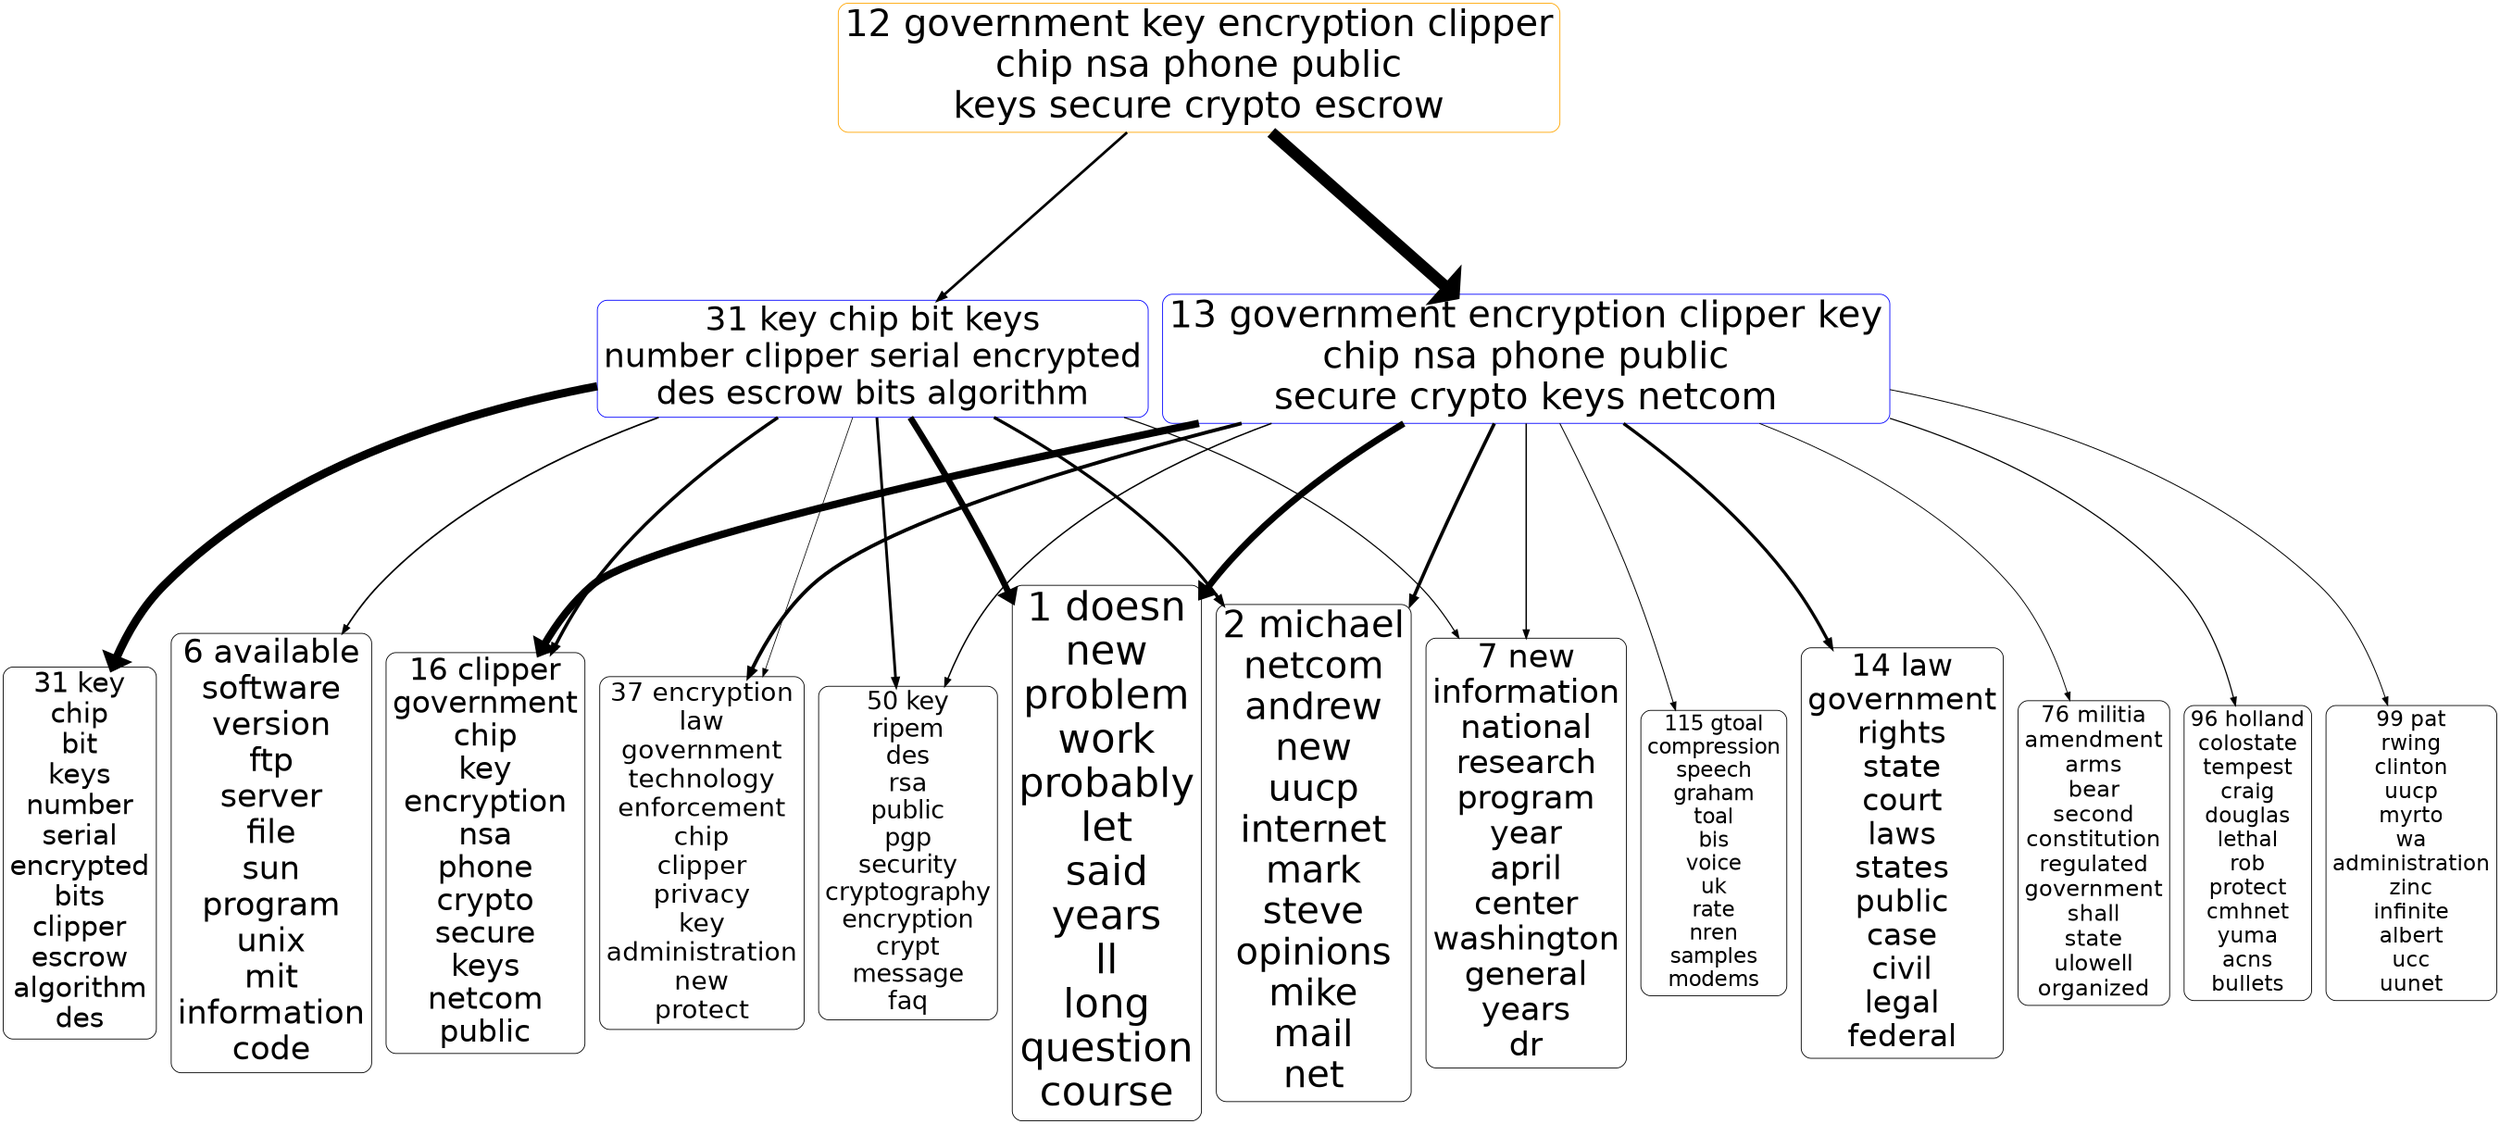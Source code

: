 digraph G {
size="18,18!";ranksep=4; ratio = auto; layers="1:2:3:4:5";
graph [fontname = "helvetica"];node [fontname = "helvetica"];edge [fontname = "helvetica"];ranksep=2.8;
"3_12" [ rank =3,fontsize =46.183, shape=box, style="rounded", color=orange, label="12 government key encryption clipper
chip nsa phone public
keys secure crypto escrow"]
"3_12" -> "2_13" [penwidth=14.6191,dir=forward]
"2_13" [rank =4,fontsize =46.6503, shape=box, style="rounded", color=blue,label="13 government encryption clipper key
chip nsa phone public
secure crypto keys netcom"]
"3_12" -> "2_31" [penwidth=3.2567,dir=forward]
"2_31" [rank =4,fontsize =41.8858, shape=box, style="rounded", color=blue,label="31 key chip bit keys
number clipper serial encrypted
des escrow bits algorithm"]
"2_13" [ rank =2,fontsize =46.6503, shape=box, style="rounded", color=blue, label="13 government encryption clipper key
chip nsa phone public
secure crypto keys netcom"]
"2_13" -> "1_1" [penwidth=8.1878,dir=forward]
"1_1" [rank =3,fontsize =50, shape=box, style="rounded", color=black,label="1 doesn
new
problem
work
probably
let
said
years
ll
long
question
course"]
"2_13" -> "1_2" [penwidth=4.2855,dir=forward]
"1_2" [rank =3,fontsize =46.1741, shape=box, style="rounded", color=black,label="2 michael
netcom
andrew
new
uucp
internet
mark
steve
opinions
mike
mail
net"]
"2_13" -> "1_7" [penwidth=1.7746,dir=forward]
"1_7" [rank =3,fontsize =40.4508, shape=box, style="rounded", color=black,label="7 new
information
national
research
program
year
april
center
washington
general
years
dr"]
"2_13" -> "1_14" [penwidth=3.9364,dir=forward]
"1_14" [rank =3,fontsize =38.5467, shape=box, style="rounded", color=black,label="14 law
government
rights
state
court
laws
states
public
case
civil
legal
federal"]
"2_13" -> "1_16" [penwidth=9.3176,dir=forward]
"1_16" [rank =3,fontsize =37.569, shape=box, style="rounded", color=black,label="16 clipper
government
chip
key
encryption
nsa
phone
crypto
secure
keys
netcom
public"]
"2_13" -> "1_37" [penwidth=4.5524,dir=forward]
"1_37" [rank =3,fontsize =32.5838, shape=box, style="rounded", color=black,label="37 encryption
law
government
technology
enforcement
chip
clipper
privacy
key
administration
new
protect"]
"2_13" -> "1_50" [penwidth=1.7746,dir=forward]
"1_50" [rank =3,fontsize =31.0213, shape=box, style="rounded", color=black,label="50 key
ripem
des
rsa
public
pgp
security
cryptography
encryption
crypt
message
faq"]
"2_13" -> "1_76" [penwidth=1.0879,dir=forward]
"1_76" [rank =3,fontsize =28.2238, shape=box, style="rounded", color=black,label="76 militia
amendment
arms
bear
second
constitution
regulated
government
shall
state
ulowell
organized"]
"2_13" -> "1_96" [penwidth=1.4585,dir=forward]
"1_96" [rank =3,fontsize =27.0526, shape=box, style="rounded", color=black,label="96 holland
colostate
tempest
craig
douglas
lethal
rob
protect
cmhnet
yuma
acns
bullets"]
"2_13" -> "1_99" [penwidth=1.1579,dir=forward]
"1_99" [rank =3,fontsize =26.9258, shape=box, style="rounded", color=black,label="99 pat
rwing
clinton
uucp
myrto
wa
administration
zinc
infinite
albert
ucc
uunet"]
"2_13" -> "1_115" [penwidth=1.1748,dir=forward]
"1_115" [rank =3,fontsize =26.2287, shape=box, style="rounded", color=black,label="115 gtoal
compression
speech
graham
toal
bis
voice
uk
rate
nren
samples
modems"]
"2_31" [ rank =2,fontsize =41.8858, shape=box, style="rounded", color=blue, label="31 key chip bit keys
number clipper serial encrypted
des escrow bits algorithm"]
"2_31" -> "1_1" [penwidth=7.8797,dir=forward]
"1_1" [rank =3,fontsize =50, shape=box, style="rounded", color=black,label="1 doesn
new
problem
work
probably
let
said
years
ll
long
question
course"]
"2_31" -> "1_2" [penwidth=3.8623,dir=forward]
"1_2" [rank =3,fontsize =46.1741, shape=box, style="rounded", color=black,label="2 michael
netcom
andrew
new
uucp
internet
mark
steve
opinions
mike
mail
net"]
"2_31" -> "1_6" [penwidth=2.0235,dir=forward]
"1_6" [rank =3,fontsize =40.6629, shape=box, style="rounded", color=black,label="6 available
software
version
ftp
server
file
sun
program
unix
mit
information
code"]
"2_31" -> "1_7" [penwidth=1.4326,dir=forward]
"1_7" [rank =3,fontsize =40.4508, shape=box, style="rounded", color=black,label="7 new
information
national
research
program
year
april
center
washington
general
years
dr"]
"2_31" -> "1_16" [penwidth=4.1429,dir=forward]
"1_16" [rank =3,fontsize =37.569, shape=box, style="rounded", color=black,label="16 clipper
government
chip
key
encryption
nsa
phone
crypto
secure
keys
netcom
public"]
"2_31" -> "1_31" [penwidth=10.2706,dir=forward]
"1_31" [rank =3,fontsize =34.189, shape=box, style="rounded", color=black,label="31 key
chip
bit
keys
number
serial
encrypted
bits
clipper
escrow
algorithm
des"]
"2_31" -> "1_37" [penwidth=0.90943,dir=forward]
"1_37" [rank =3,fontsize =32.5838, shape=box, style="rounded", color=black,label="37 encryption
law
government
technology
enforcement
chip
clipper
privacy
key
administration
new
protect"]
"2_31" -> "1_50" [penwidth=3.4282,dir=forward]
"1_50" [rank =3,fontsize =31.0213, shape=box, style="rounded", color=black,label="50 key
ripem
des
rsa
public
pgp
security
cryptography
encryption
crypt
message
faq"]
{rank=same; "1_1" "1_2" "1_7" "1_14" "1_16" "1_37" "1_50" "1_76" "1_96" "1_99" "1_115" "1_1" "1_2" "1_6" "1_7" "1_16" "1_31" "1_37" "1_50"}{rank=same; "2_13" "2_31" "2_13" "2_31"}{rank=same; "3_12"}{rank=same;}{rank=same;}}